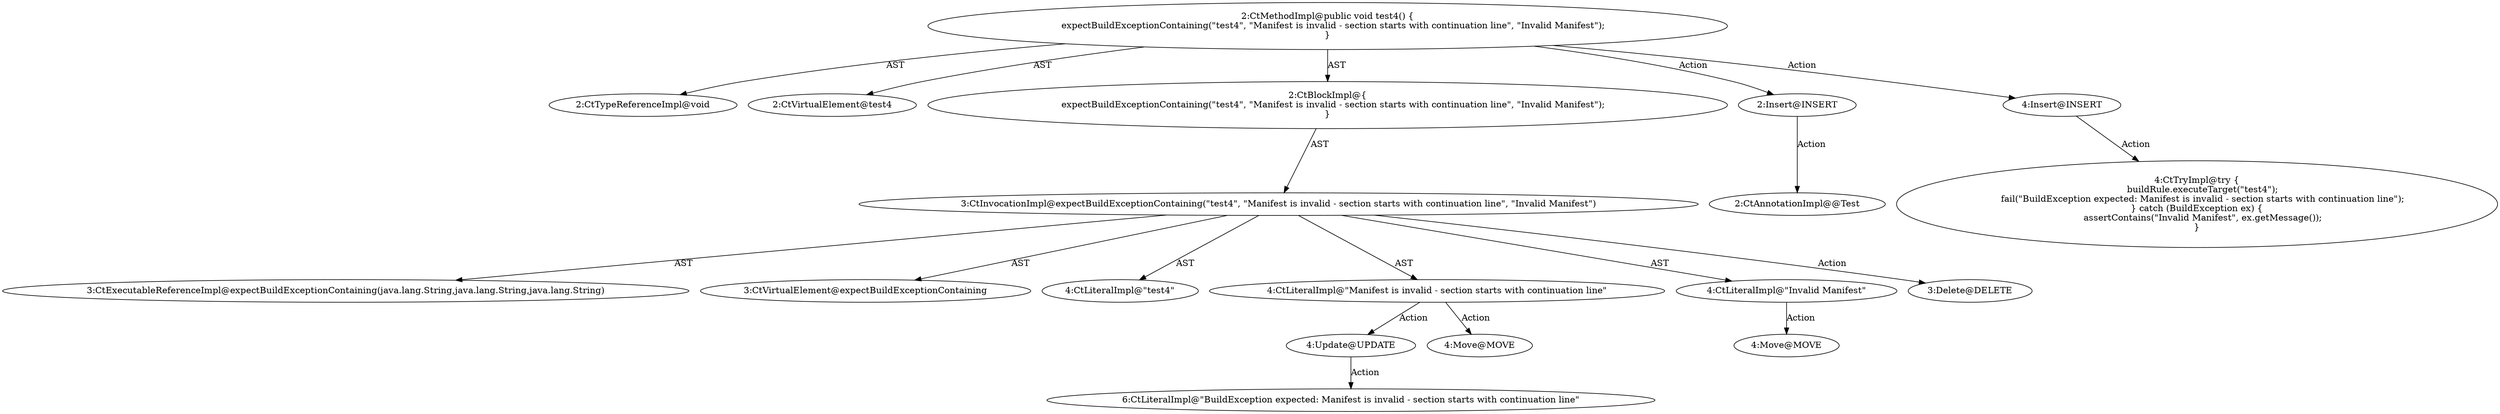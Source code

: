 digraph "test4#?" {
0 [label="2:CtTypeReferenceImpl@void" shape=ellipse]
1 [label="2:CtVirtualElement@test4" shape=ellipse]
2 [label="3:CtExecutableReferenceImpl@expectBuildExceptionContaining(java.lang.String,java.lang.String,java.lang.String)" shape=ellipse]
3 [label="3:CtVirtualElement@expectBuildExceptionContaining" shape=ellipse]
4 [label="4:CtLiteralImpl@\"test4\"" shape=ellipse]
5 [label="4:CtLiteralImpl@\"Manifest is invalid - section starts with continuation line\"" shape=ellipse]
6 [label="4:CtLiteralImpl@\"Invalid Manifest\"" shape=ellipse]
7 [label="3:CtInvocationImpl@expectBuildExceptionContaining(\"test4\", \"Manifest is invalid - section starts with continuation line\", \"Invalid Manifest\")" shape=ellipse]
8 [label="2:CtBlockImpl@\{
    expectBuildExceptionContaining(\"test4\", \"Manifest is invalid - section starts with continuation line\", \"Invalid Manifest\");
\}" shape=ellipse]
9 [label="2:CtMethodImpl@public void test4() \{
    expectBuildExceptionContaining(\"test4\", \"Manifest is invalid - section starts with continuation line\", \"Invalid Manifest\");
\}" shape=ellipse]
10 [label="4:Update@UPDATE" shape=ellipse]
11 [label="6:CtLiteralImpl@\"BuildException expected: Manifest is invalid - section starts with continuation line\"" shape=ellipse]
12 [label="3:Delete@DELETE" shape=ellipse]
13 [label="2:Insert@INSERT" shape=ellipse]
14 [label="2:CtAnnotationImpl@@Test" shape=ellipse]
15 [label="4:Insert@INSERT" shape=ellipse]
16 [label="4:CtTryImpl@try \{
    buildRule.executeTarget(\"test4\");
    fail(\"BuildException expected: Manifest is invalid - section starts with continuation line\");
\} catch (BuildException ex) \{
    assertContains(\"Invalid Manifest\", ex.getMessage());
\}" shape=ellipse]
17 [label="4:Move@MOVE" shape=ellipse]
18 [label="4:Move@MOVE" shape=ellipse]
5 -> 10 [label="Action"];
5 -> 17 [label="Action"];
6 -> 18 [label="Action"];
7 -> 3 [label="AST"];
7 -> 2 [label="AST"];
7 -> 4 [label="AST"];
7 -> 5 [label="AST"];
7 -> 6 [label="AST"];
7 -> 12 [label="Action"];
8 -> 7 [label="AST"];
9 -> 1 [label="AST"];
9 -> 0 [label="AST"];
9 -> 8 [label="AST"];
9 -> 13 [label="Action"];
9 -> 15 [label="Action"];
10 -> 11 [label="Action"];
13 -> 14 [label="Action"];
15 -> 16 [label="Action"];
}